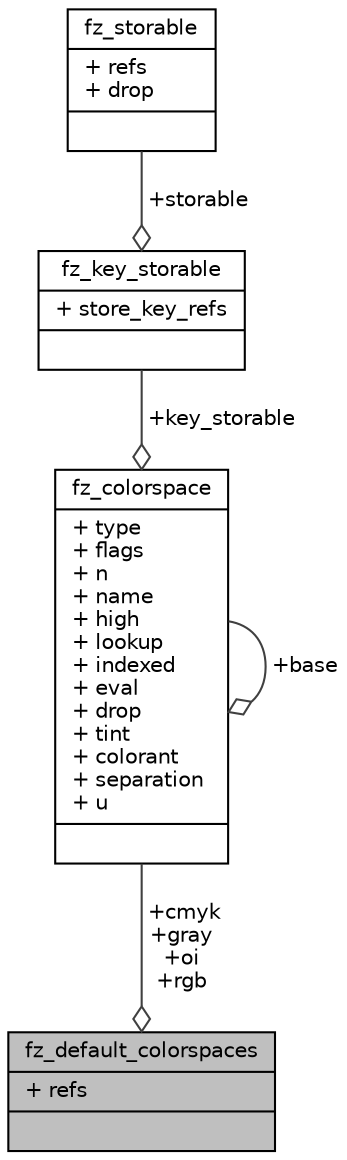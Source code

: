 digraph "fz_default_colorspaces"
{
 // LATEX_PDF_SIZE
  edge [fontname="Helvetica",fontsize="10",labelfontname="Helvetica",labelfontsize="10"];
  node [fontname="Helvetica",fontsize="10",shape=record];
  Node1 [label="{fz_default_colorspaces\n|+ refs\l|}",height=0.2,width=0.4,color="black", fillcolor="grey75", style="filled", fontcolor="black",tooltip=" "];
  Node2 -> Node1 [color="grey25",fontsize="10",style="solid",label=" +cmyk\n+gray\n+oi\n+rgb" ,arrowhead="odiamond",fontname="Helvetica"];
  Node2 [label="{fz_colorspace\n|+ type\l+ flags\l+ n\l+ name\l+ high\l+ lookup\l+ indexed\l+ eval\l+ drop\l+ tint\l+ colorant\l+ separation\l+ u\l|}",height=0.2,width=0.4,color="black", fillcolor="white", style="filled",URL="$structfz__colorspace.html",tooltip=" "];
  Node3 -> Node2 [color="grey25",fontsize="10",style="solid",label=" +key_storable" ,arrowhead="odiamond",fontname="Helvetica"];
  Node3 [label="{fz_key_storable\n|+ store_key_refs\l|}",height=0.2,width=0.4,color="black", fillcolor="white", style="filled",URL="$structfz__key__storable.html",tooltip=" "];
  Node4 -> Node3 [color="grey25",fontsize="10",style="solid",label=" +storable" ,arrowhead="odiamond",fontname="Helvetica"];
  Node4 [label="{fz_storable\n|+ refs\l+ drop\l|}",height=0.2,width=0.4,color="black", fillcolor="white", style="filled",URL="$structfz__storable.html",tooltip=" "];
  Node2 -> Node2 [color="grey25",fontsize="10",style="solid",label=" +base" ,arrowhead="odiamond",fontname="Helvetica"];
}
